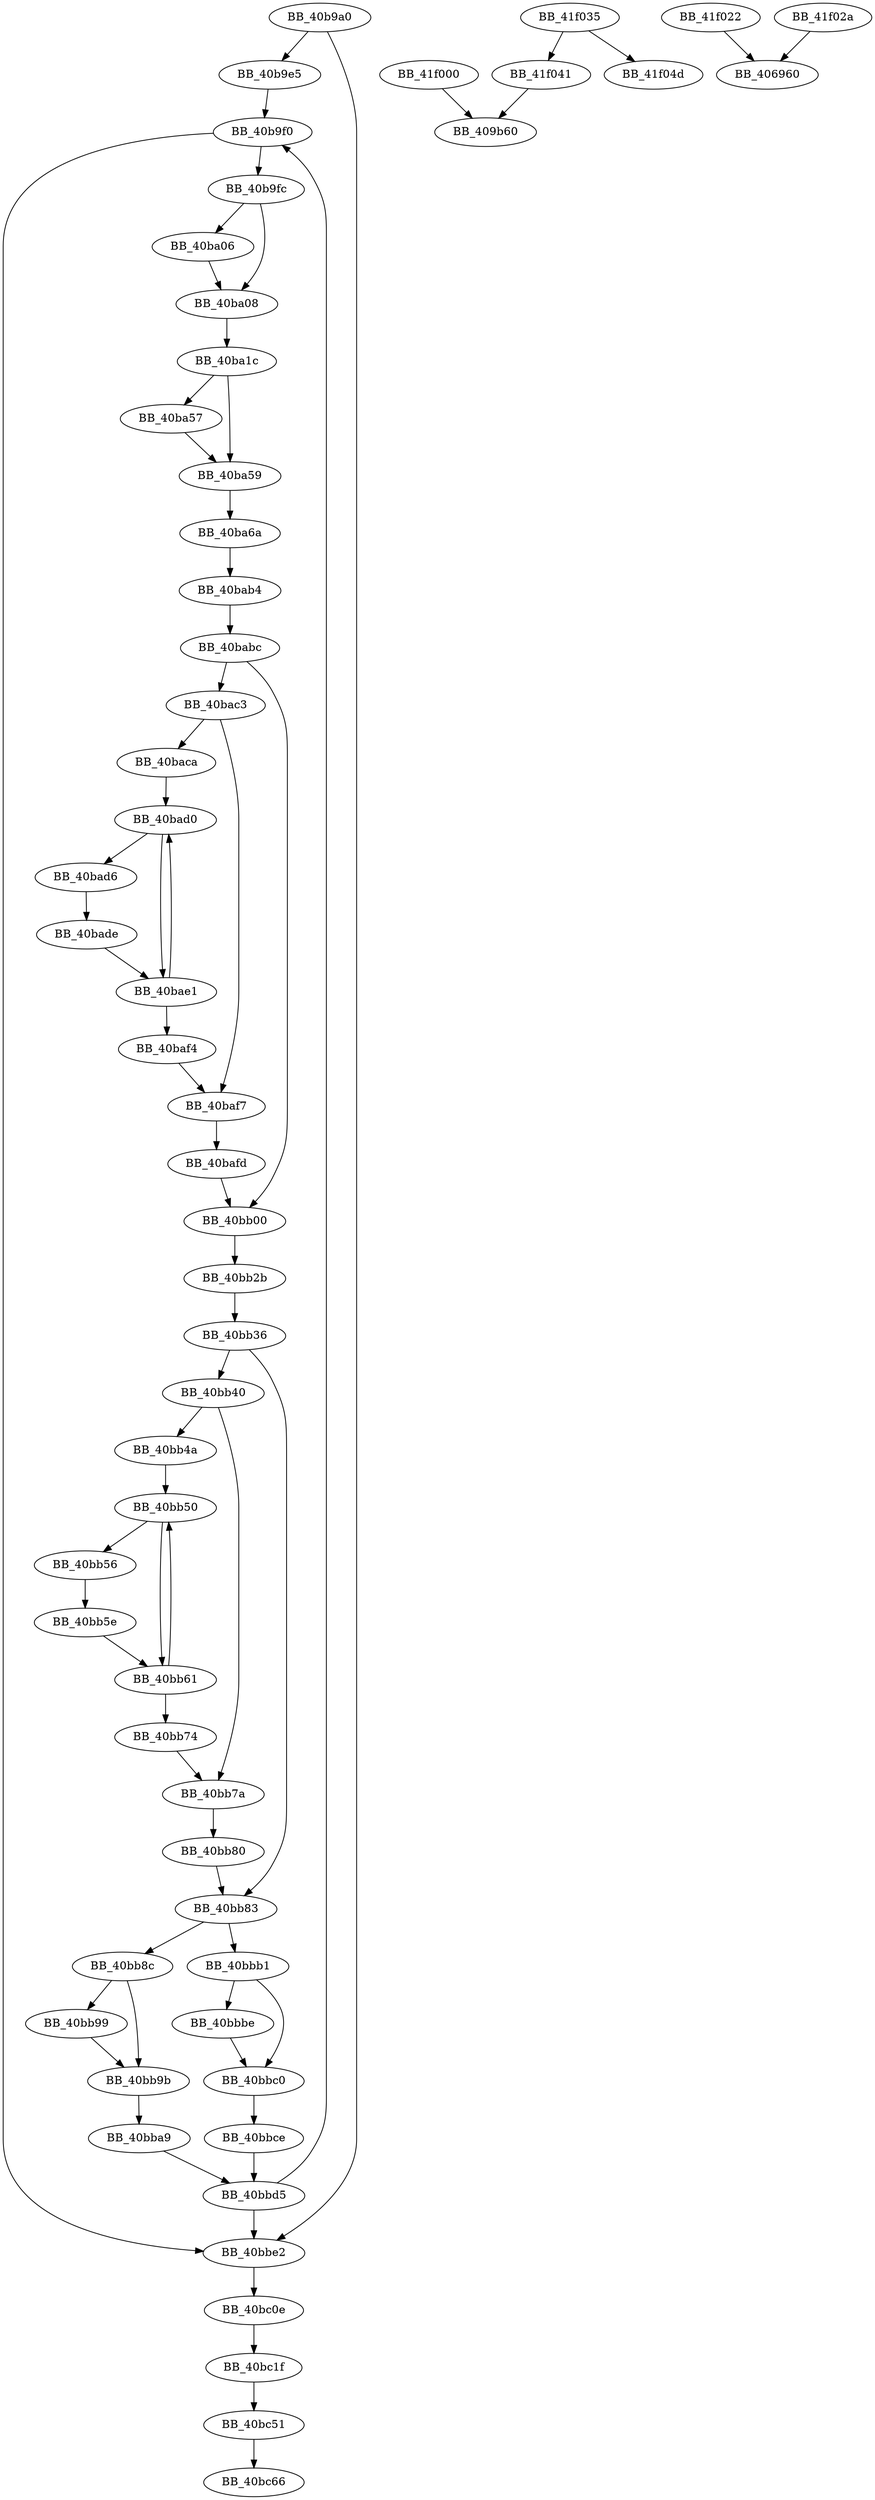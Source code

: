 DiGraph sub_40B9A0{
BB_40b9a0->BB_40b9e5
BB_40b9a0->BB_40bbe2
BB_40b9e5->BB_40b9f0
BB_40b9f0->BB_40b9fc
BB_40b9f0->BB_40bbe2
BB_40b9fc->BB_40ba06
BB_40b9fc->BB_40ba08
BB_40ba06->BB_40ba08
BB_40ba08->BB_40ba1c
BB_40ba1c->BB_40ba57
BB_40ba1c->BB_40ba59
BB_40ba57->BB_40ba59
BB_40ba59->BB_40ba6a
BB_40ba6a->BB_40bab4
BB_40bab4->BB_40babc
BB_40babc->BB_40bac3
BB_40babc->BB_40bb00
BB_40bac3->BB_40baca
BB_40bac3->BB_40baf7
BB_40baca->BB_40bad0
BB_40bad0->BB_40bad6
BB_40bad0->BB_40bae1
BB_40bad6->BB_40bade
BB_40bade->BB_40bae1
BB_40bae1->BB_40bad0
BB_40bae1->BB_40baf4
BB_40baf4->BB_40baf7
BB_40baf7->BB_40bafd
BB_40bafd->BB_40bb00
BB_40bb00->BB_40bb2b
BB_40bb2b->BB_40bb36
BB_40bb36->BB_40bb40
BB_40bb36->BB_40bb83
BB_40bb40->BB_40bb4a
BB_40bb40->BB_40bb7a
BB_40bb4a->BB_40bb50
BB_40bb50->BB_40bb56
BB_40bb50->BB_40bb61
BB_40bb56->BB_40bb5e
BB_40bb5e->BB_40bb61
BB_40bb61->BB_40bb50
BB_40bb61->BB_40bb74
BB_40bb74->BB_40bb7a
BB_40bb7a->BB_40bb80
BB_40bb80->BB_40bb83
BB_40bb83->BB_40bb8c
BB_40bb83->BB_40bbb1
BB_40bb8c->BB_40bb99
BB_40bb8c->BB_40bb9b
BB_40bb99->BB_40bb9b
BB_40bb9b->BB_40bba9
BB_40bba9->BB_40bbd5
BB_40bbb1->BB_40bbbe
BB_40bbb1->BB_40bbc0
BB_40bbbe->BB_40bbc0
BB_40bbc0->BB_40bbce
BB_40bbce->BB_40bbd5
BB_40bbd5->BB_40b9f0
BB_40bbd5->BB_40bbe2
BB_40bbe2->BB_40bc0e
BB_40bc0e->BB_40bc1f
BB_40bc1f->BB_40bc51
BB_40bc51->BB_40bc66
BB_41f000->BB_409b60
BB_41f022->BB_406960
BB_41f02a->BB_406960
BB_41f035->BB_41f041
BB_41f035->BB_41f04d
BB_41f041->BB_409b60
}
